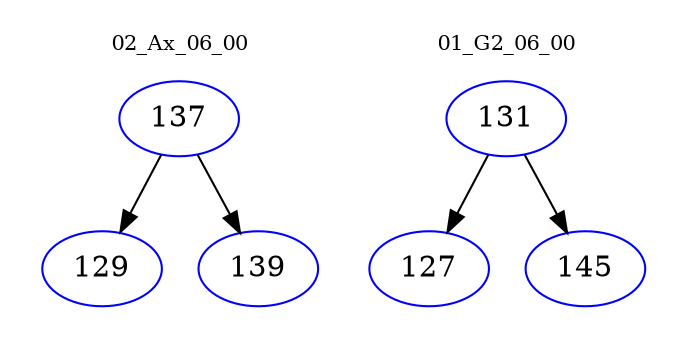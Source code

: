 digraph{
subgraph cluster_0 {
color = white
label = "02_Ax_06_00";
fontsize=10;
T0_137 [label="137", color="blue"]
T0_137 -> T0_129 [color="black"]
T0_129 [label="129", color="blue"]
T0_137 -> T0_139 [color="black"]
T0_139 [label="139", color="blue"]
}
subgraph cluster_1 {
color = white
label = "01_G2_06_00";
fontsize=10;
T1_131 [label="131", color="blue"]
T1_131 -> T1_127 [color="black"]
T1_127 [label="127", color="blue"]
T1_131 -> T1_145 [color="black"]
T1_145 [label="145", color="blue"]
}
}

